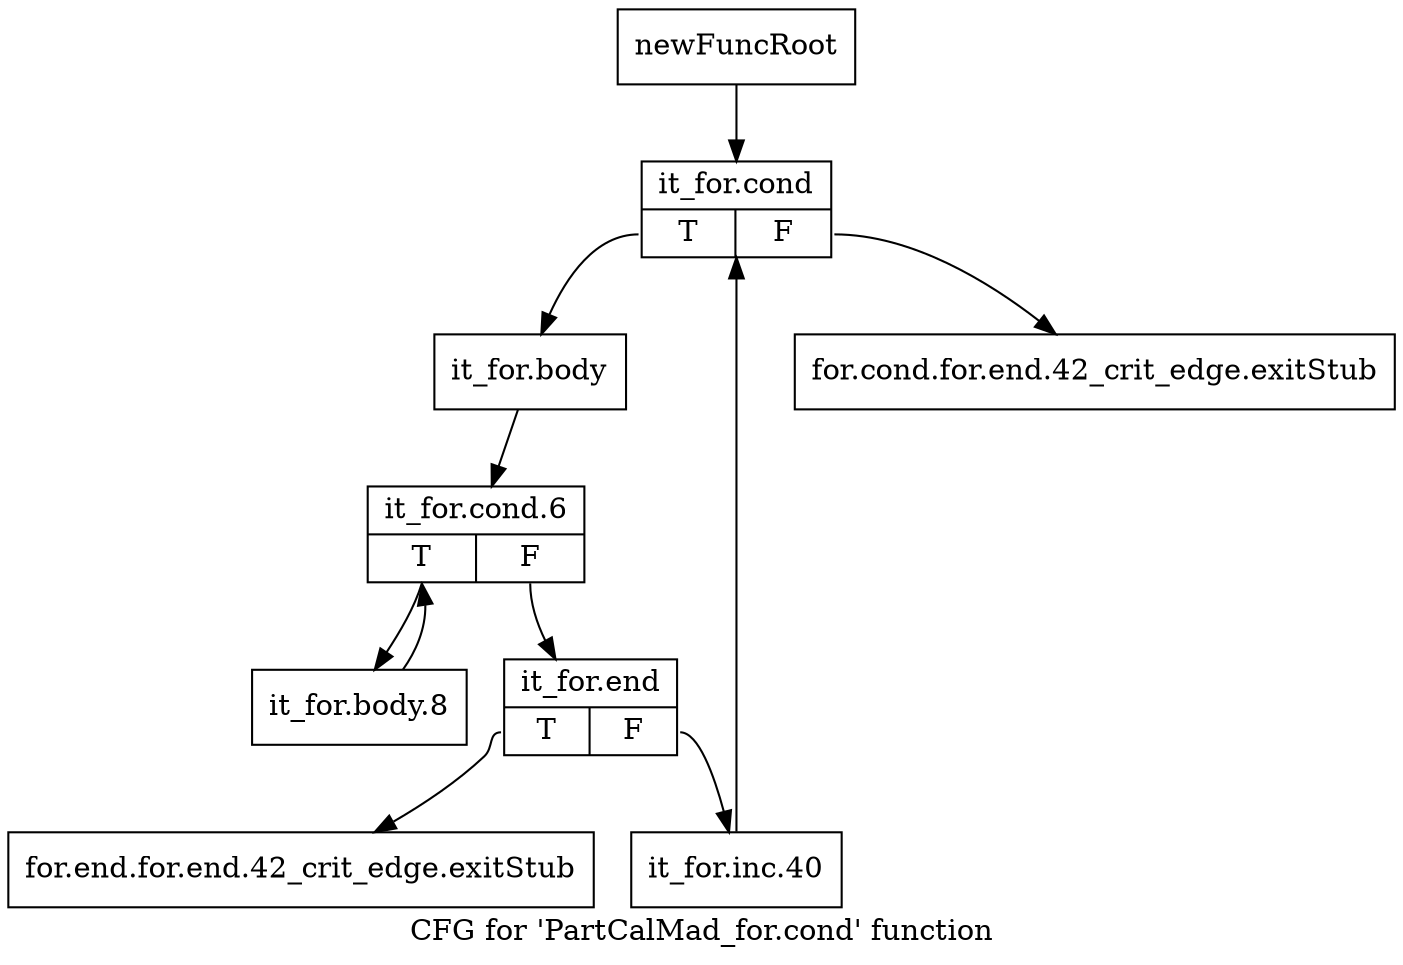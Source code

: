 digraph "CFG for 'PartCalMad_for.cond' function" {
	label="CFG for 'PartCalMad_for.cond' function";

	Node0x24180d0 [shape=record,label="{newFuncRoot}"];
	Node0x24180d0 -> Node0x24181c0;
	Node0x2418120 [shape=record,label="{for.cond.for.end.42_crit_edge.exitStub}"];
	Node0x2418170 [shape=record,label="{for.end.for.end.42_crit_edge.exitStub}"];
	Node0x24181c0 [shape=record,label="{it_for.cond|{<s0>T|<s1>F}}"];
	Node0x24181c0:s0 -> Node0x2418210;
	Node0x24181c0:s1 -> Node0x2418120;
	Node0x2418210 [shape=record,label="{it_for.body}"];
	Node0x2418210 -> Node0x2418260;
	Node0x2418260 [shape=record,label="{it_for.cond.6|{<s0>T|<s1>F}}"];
	Node0x2418260:s0 -> Node0x2418350;
	Node0x2418260:s1 -> Node0x24182b0;
	Node0x24182b0 [shape=record,label="{it_for.end|{<s0>T|<s1>F}}"];
	Node0x24182b0:s0 -> Node0x2418170;
	Node0x24182b0:s1 -> Node0x2418300;
	Node0x2418300 [shape=record,label="{it_for.inc.40}"];
	Node0x2418300 -> Node0x24181c0;
	Node0x2418350 [shape=record,label="{it_for.body.8}"];
	Node0x2418350 -> Node0x2418260;
}
